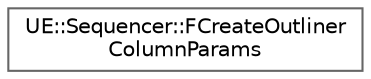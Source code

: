 digraph "Graphical Class Hierarchy"
{
 // INTERACTIVE_SVG=YES
 // LATEX_PDF_SIZE
  bgcolor="transparent";
  edge [fontname=Helvetica,fontsize=10,labelfontname=Helvetica,labelfontsize=10];
  node [fontname=Helvetica,fontsize=10,shape=box,height=0.2,width=0.4];
  rankdir="LR";
  Node0 [id="Node000000",label="UE::Sequencer::FCreateOutliner\lColumnParams",height=0.2,width=0.4,color="grey40", fillcolor="white", style="filled",URL="$d6/d2f/structUE_1_1Sequencer_1_1FCreateOutlinerColumnParams.html",tooltip="Parameters for creating an outliner column widget."];
}
